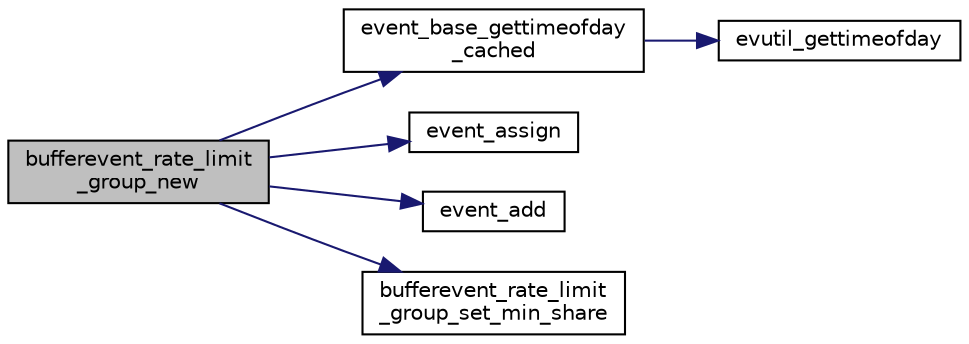 digraph "bufferevent_rate_limit_group_new"
{
 // LATEX_PDF_SIZE
  edge [fontname="Helvetica",fontsize="10",labelfontname="Helvetica",labelfontsize="10"];
  node [fontname="Helvetica",fontsize="10",shape=record];
  rankdir="LR";
  Node42 [label="bufferevent_rate_limit\l_group_new",height=0.2,width=0.4,color="black", fillcolor="grey75", style="filled", fontcolor="black",tooltip=" "];
  Node42 -> Node43 [color="midnightblue",fontsize="10",style="solid",fontname="Helvetica"];
  Node43 [label="event_base_gettimeofday\l_cached",height=0.2,width=0.4,color="black", fillcolor="white", style="filled",URL="$event2_2event_8h.html#a0fbd35d624f1c865329a2a388afba3fd",tooltip=" "];
  Node43 -> Node44 [color="midnightblue",fontsize="10",style="solid",fontname="Helvetica"];
  Node44 [label="evutil_gettimeofday",height=0.2,width=0.4,color="black", fillcolor="white", style="filled",URL="$util_8h.html#a12557f3d4c54dd80fc13f07b28ec20fd",tooltip=" "];
  Node42 -> Node45 [color="midnightblue",fontsize="10",style="solid",fontname="Helvetica"];
  Node45 [label="event_assign",height=0.2,width=0.4,color="black", fillcolor="white", style="filled",URL="$event2_2event_8h.html#a71cbaa3e99d66d788985b25c7f53237d",tooltip=" "];
  Node42 -> Node46 [color="midnightblue",fontsize="10",style="solid",fontname="Helvetica"];
  Node46 [label="event_add",height=0.2,width=0.4,color="black", fillcolor="white", style="filled",URL="$event2_2event_8h.html#ab0c85ebe9cf057be1aa17724c701b0c8",tooltip=" "];
  Node42 -> Node47 [color="midnightblue",fontsize="10",style="solid",fontname="Helvetica"];
  Node47 [label="bufferevent_rate_limit\l_group_set_min_share",height=0.2,width=0.4,color="black", fillcolor="white", style="filled",URL="$bufferevent_8h.html#a43c18046f0accddec559dba1a67d933d",tooltip=" "];
}
